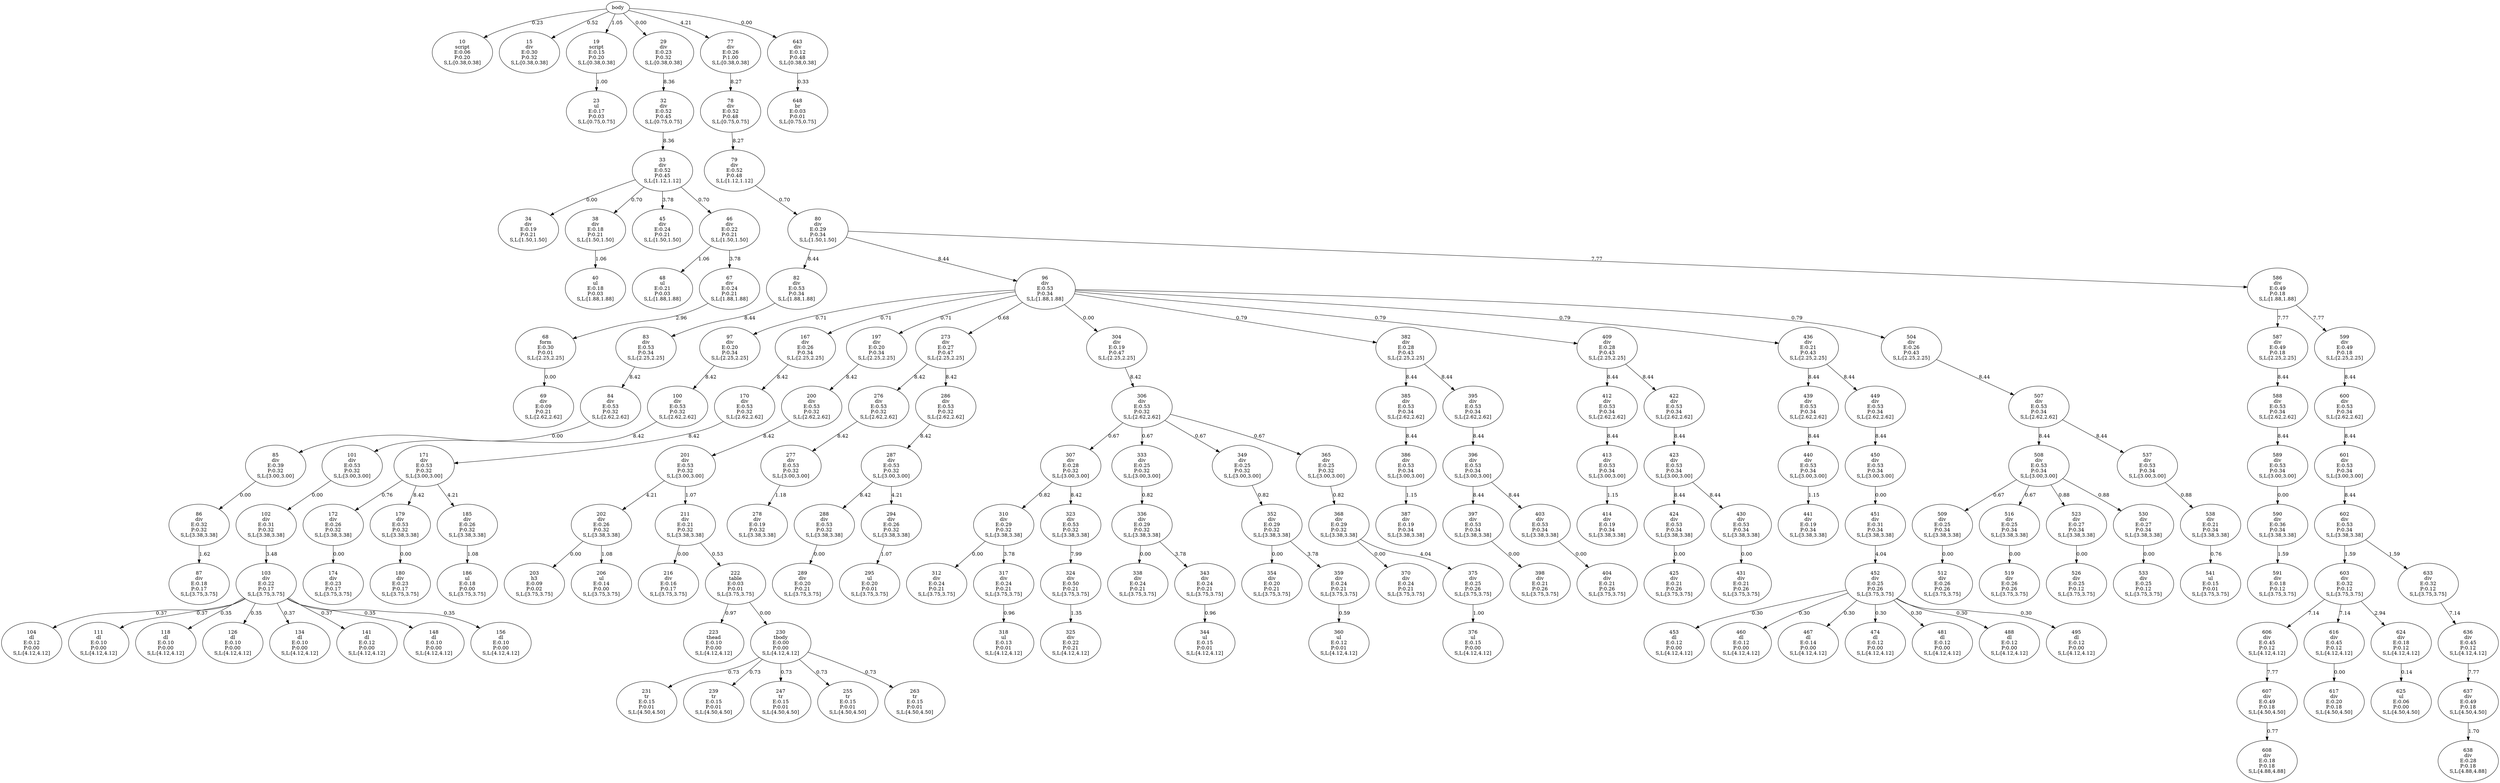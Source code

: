 digraph "webpage" {
body_fb5297ef868fa0cb9f752b0297ea2f9c [label="body"]
script_082070686ed39fdc532d0c013ce1befb [label="10\nscript\nE:0.06\nP:0.20\nS,L:[0.38,0.38]"]
body_fb5297ef868fa0cb9f752b0297ea2f9c -> script_082070686ed39fdc532d0c013ce1befb
 [label="0.23"]div_91518e7738467773c736a898333ce2fd [label="15\ndiv\nE:0.30\nP:0.32\nS,L:[0.38,0.38]"]
body_fb5297ef868fa0cb9f752b0297ea2f9c -> div_91518e7738467773c736a898333ce2fd
 [label="0.52"]script_7d6c8bc0cfccafb11abfd28bb7cf82f4 [label="19\nscript\nE:0.15\nP:0.20\nS,L:[0.38,0.38]"]
body_fb5297ef868fa0cb9f752b0297ea2f9c -> script_7d6c8bc0cfccafb11abfd28bb7cf82f4
 [label="1.05"]ul_c2382d3646cf2a770903fd3ad4d947cd [label="23\nul\nE:0.17\nP:0.03\nS,L:[0.75,0.75]"]
script_7d6c8bc0cfccafb11abfd28bb7cf82f4 -> ul_c2382d3646cf2a770903fd3ad4d947cd
 [label="1.00"]div_3397c8e34414d027a91079e1630fb165 [label="29\ndiv\nE:0.23\nP:0.32\nS,L:[0.38,0.38]"]
body_fb5297ef868fa0cb9f752b0297ea2f9c -> div_3397c8e34414d027a91079e1630fb165
 [label="0.00"]div_dd738904b45b7b9be3b8d16b4ca70ea8 [label="32\ndiv\nE:0.52\nP:0.45\nS,L:[0.75,0.75]"]
div_3397c8e34414d027a91079e1630fb165 -> div_dd738904b45b7b9be3b8d16b4ca70ea8
 [label="8.36"]div_439f21125ec8c80dfeb25995e00c03ab [label="33\ndiv\nE:0.52\nP:0.45\nS,L:[1.12,1.12]"]
div_dd738904b45b7b9be3b8d16b4ca70ea8 -> div_439f21125ec8c80dfeb25995e00c03ab
 [label="8.36"]div_b330956e27c07b84aeb0b265c4cb15b7 [label="34\ndiv\nE:0.19\nP:0.21\nS,L:[1.50,1.50]"]
div_439f21125ec8c80dfeb25995e00c03ab -> div_b330956e27c07b84aeb0b265c4cb15b7
 [label="0.00"]div_f0ddf5d3bd1b18f71579ac54da7aa1b9 [label="38\ndiv\nE:0.18\nP:0.21\nS,L:[1.50,1.50]"]
div_439f21125ec8c80dfeb25995e00c03ab -> div_f0ddf5d3bd1b18f71579ac54da7aa1b9
 [label="0.70"]ul_efd3a6358f13e944192be0d8040d5753 [label="40\nul\nE:0.18\nP:0.03\nS,L:[1.88,1.88]"]
div_f0ddf5d3bd1b18f71579ac54da7aa1b9 -> ul_efd3a6358f13e944192be0d8040d5753
 [label="1.06"]div_3fbeda91ef6ee3610cdf9a54c6254e1b [label="45\ndiv\nE:0.24\nP:0.21\nS,L:[1.50,1.50]"]
div_439f21125ec8c80dfeb25995e00c03ab -> div_3fbeda91ef6ee3610cdf9a54c6254e1b
 [label="3.78"]div_e9570a17efe1f1f756e6ecece080967a [label="46\ndiv\nE:0.22\nP:0.21\nS,L:[1.50,1.50]"]
div_439f21125ec8c80dfeb25995e00c03ab -> div_e9570a17efe1f1f756e6ecece080967a
 [label="0.70"]ul_0ababd7d5065320287d63624e31aec55 [label="48\nul\nE:0.21\nP:0.03\nS,L:[1.88,1.88]"]
div_e9570a17efe1f1f756e6ecece080967a -> ul_0ababd7d5065320287d63624e31aec55
 [label="1.06"]div_775b67cc67fd77e29caab64f4f1e6625 [label="67\ndiv\nE:0.24\nP:0.21\nS,L:[1.88,1.88]"]
div_e9570a17efe1f1f756e6ecece080967a -> div_775b67cc67fd77e29caab64f4f1e6625
 [label="3.78"]form_3dc29696904ce66ef2fc0eaa29321601 [label="68\nform\nE:0.30\nP:0.01\nS,L:[2.25,2.25]"]
div_775b67cc67fd77e29caab64f4f1e6625 -> form_3dc29696904ce66ef2fc0eaa29321601
 [label="2.96"]div_6ce3ec980452d6c57f048abaa466d74a [label="69\ndiv\nE:0.09\nP:0.21\nS,L:[2.62,2.62]"]
form_3dc29696904ce66ef2fc0eaa29321601 -> div_6ce3ec980452d6c57f048abaa466d74a
 [label="0.00"]div_3a52ddc3a3ef331e4c730e82e35060a6 [label="77\ndiv\nE:0.26\nP:1.00\nS,L:[0.38,0.38]"]
body_fb5297ef868fa0cb9f752b0297ea2f9c -> div_3a52ddc3a3ef331e4c730e82e35060a6
 [label="4.21"]div_d6c48827bc0e361fde5439baf617ce51 [label="78\ndiv\nE:0.52\nP:0.48\nS,L:[0.75,0.75]"]
div_3a52ddc3a3ef331e4c730e82e35060a6 -> div_d6c48827bc0e361fde5439baf617ce51
 [label="8.27"]div_4e14846a636090fb9493371cd7a3e6d5 [label="79\ndiv\nE:0.52\nP:0.48\nS,L:[1.12,1.12]"]
div_d6c48827bc0e361fde5439baf617ce51 -> div_4e14846a636090fb9493371cd7a3e6d5
 [label="8.27"]div_30163e5b5525c36f48328192ff4d6196 [label="80\ndiv\nE:0.29\nP:0.34\nS,L:[1.50,1.50]"]
div_4e14846a636090fb9493371cd7a3e6d5 -> div_30163e5b5525c36f48328192ff4d6196
 [label="0.70"]div_21479979be926d8dccc3f83439069133 [label="82\ndiv\nE:0.53\nP:0.34\nS,L:[1.88,1.88]"]
div_30163e5b5525c36f48328192ff4d6196 -> div_21479979be926d8dccc3f83439069133
 [label="8.44"]div_c9c72059d782ab09bca6905c534f57c8 [label="83\ndiv\nE:0.53\nP:0.34\nS,L:[2.25,2.25]"]
div_21479979be926d8dccc3f83439069133 -> div_c9c72059d782ab09bca6905c534f57c8
 [label="8.44"]div_e97a913cfbaac06ebf45e96b50fda0f1 [label="84\ndiv\nE:0.53\nP:0.32\nS,L:[2.62,2.62]"]
div_c9c72059d782ab09bca6905c534f57c8 -> div_e97a913cfbaac06ebf45e96b50fda0f1
 [label="8.42"]div_10b54c87c1c80561849494e6a5e90df7 [label="85\ndiv\nE:0.39\nP:0.32\nS,L:[3.00,3.00]"]
div_e97a913cfbaac06ebf45e96b50fda0f1 -> div_10b54c87c1c80561849494e6a5e90df7
 [label="0.00"]div_9fdb601c22f431f99bc21e6b658db6ad [label="86\ndiv\nE:0.32\nP:0.32\nS,L:[3.38,3.38]"]
div_10b54c87c1c80561849494e6a5e90df7 -> div_9fdb601c22f431f99bc21e6b658db6ad
 [label="0.00"]div_aed7ffa818aeddae6d1fa3a29de884c6 [label="87\ndiv\nE:0.18\nP:0.17\nS,L:[3.75,3.75]"]
div_9fdb601c22f431f99bc21e6b658db6ad -> div_aed7ffa818aeddae6d1fa3a29de884c6
 [label="1.62"]div_b0332c278ccbf115c37eb07c1dc49d8e [label="96\ndiv\nE:0.53\nP:0.34\nS,L:[1.88,1.88]"]
div_30163e5b5525c36f48328192ff4d6196 -> div_b0332c278ccbf115c37eb07c1dc49d8e
 [label="8.44"]div_394bcbebc92851196168aa3aeb56f7cb [label="97\ndiv\nE:0.20\nP:0.34\nS,L:[2.25,2.25]"]
div_b0332c278ccbf115c37eb07c1dc49d8e -> div_394bcbebc92851196168aa3aeb56f7cb
 [label="0.71"]div_22f62dd4384f2af891afc7ebf8ea341d [label="100\ndiv\nE:0.53\nP:0.32\nS,L:[2.62,2.62]"]
div_394bcbebc92851196168aa3aeb56f7cb -> div_22f62dd4384f2af891afc7ebf8ea341d
 [label="8.42"]div_941fb0c31482140fed960bae217ea3dc [label="101\ndiv\nE:0.53\nP:0.32\nS,L:[3.00,3.00]"]
div_22f62dd4384f2af891afc7ebf8ea341d -> div_941fb0c31482140fed960bae217ea3dc
 [label="8.42"]div_edd5bd58f31bc100765d09f4b334e8a9 [label="102\ndiv\nE:0.31\nP:0.32\nS,L:[3.38,3.38]"]
div_941fb0c31482140fed960bae217ea3dc -> div_edd5bd58f31bc100765d09f4b334e8a9
 [label="0.00"]div_9774e67bbde9ae4f2776e5eba02cc72f [label="103\ndiv\nE:0.22\nP:0.17\nS,L:[3.75,3.75]"]
div_edd5bd58f31bc100765d09f4b334e8a9 -> div_9774e67bbde9ae4f2776e5eba02cc72f
 [label="3.48"]dl_d65bcff52b2ddeabad7919769c84bf1b [label="104\ndl\nE:0.12\nP:0.00\nS,L:[4.12,4.12]"]
div_9774e67bbde9ae4f2776e5eba02cc72f -> dl_d65bcff52b2ddeabad7919769c84bf1b
 [label="0.37"]dl_62627c4be957ed9c2e67463d55144ba5 [label="111\ndl\nE:0.10\nP:0.00\nS,L:[4.12,4.12]"]
div_9774e67bbde9ae4f2776e5eba02cc72f -> dl_62627c4be957ed9c2e67463d55144ba5
 [label="0.37"]dl_a35bd1594a4d08c2e4f1657033bbb197 [label="118\ndl\nE:0.10\nP:0.00\nS,L:[4.12,4.12]"]
div_9774e67bbde9ae4f2776e5eba02cc72f -> dl_a35bd1594a4d08c2e4f1657033bbb197
 [label="0.35"]dl_b8b4507643279816cf05dd63113fc6cc [label="126\ndl\nE:0.10\nP:0.00\nS,L:[4.12,4.12]"]
div_9774e67bbde9ae4f2776e5eba02cc72f -> dl_b8b4507643279816cf05dd63113fc6cc
 [label="0.35"]dl_60e154138f928c005d1f3bb9b65a1bb6 [label="134\ndl\nE:0.10\nP:0.00\nS,L:[4.12,4.12]"]
div_9774e67bbde9ae4f2776e5eba02cc72f -> dl_60e154138f928c005d1f3bb9b65a1bb6
 [label="0.37"]dl_2dbe87b7aa08aec0efacada1408d30f5 [label="141\ndl\nE:0.12\nP:0.00\nS,L:[4.12,4.12]"]
div_9774e67bbde9ae4f2776e5eba02cc72f -> dl_2dbe87b7aa08aec0efacada1408d30f5
 [label="0.37"]dl_73e8086d8a72357b7b36afb166afbce1 [label="148\ndl\nE:0.10\nP:0.00\nS,L:[4.12,4.12]"]
div_9774e67bbde9ae4f2776e5eba02cc72f -> dl_73e8086d8a72357b7b36afb166afbce1
 [label="0.35"]dl_c9a2e16468b33c14cb02f72ccb54ac98 [label="156\ndl\nE:0.10\nP:0.00\nS,L:[4.12,4.12]"]
div_9774e67bbde9ae4f2776e5eba02cc72f -> dl_c9a2e16468b33c14cb02f72ccb54ac98
 [label="0.35"]div_2f6e12027c9afa262f712fc6cf66d209 [label="167\ndiv\nE:0.26\nP:0.34\nS,L:[2.25,2.25]"]
div_b0332c278ccbf115c37eb07c1dc49d8e -> div_2f6e12027c9afa262f712fc6cf66d209
 [label="0.71"]div_144fe6a7c77985b06b79bf5e2f128715 [label="170\ndiv\nE:0.53\nP:0.32\nS,L:[2.62,2.62]"]
div_2f6e12027c9afa262f712fc6cf66d209 -> div_144fe6a7c77985b06b79bf5e2f128715
 [label="8.42"]div_548c12a82e144260d1ca3909ec7460d3 [label="171\ndiv\nE:0.53\nP:0.32\nS,L:[3.00,3.00]"]
div_144fe6a7c77985b06b79bf5e2f128715 -> div_548c12a82e144260d1ca3909ec7460d3
 [label="8.42"]div_528dccce52b2f84586afaa98786b6091 [label="172\ndiv\nE:0.26\nP:0.32\nS,L:[3.38,3.38]"]
div_548c12a82e144260d1ca3909ec7460d3 -> div_528dccce52b2f84586afaa98786b6091
 [label="0.76"]div_677361059e71e26d2a791503f3085a45 [label="174\ndiv\nE:0.23\nP:0.17\nS,L:[3.75,3.75]"]
div_528dccce52b2f84586afaa98786b6091 -> div_677361059e71e26d2a791503f3085a45
 [label="0.00"]div_d2ee48f0119ff5ad5a38848c9b73e39f [label="179\ndiv\nE:0.53\nP:0.32\nS,L:[3.38,3.38]"]
div_548c12a82e144260d1ca3909ec7460d3 -> div_d2ee48f0119ff5ad5a38848c9b73e39f
 [label="8.42"]div_59583150b097648641cf8a9ebc19a1a8 [label="180\ndiv\nE:0.23\nP:0.17\nS,L:[3.75,3.75]"]
div_d2ee48f0119ff5ad5a38848c9b73e39f -> div_59583150b097648641cf8a9ebc19a1a8
 [label="0.00"]div_23619959366654091129ac4df9fd2010 [label="185\ndiv\nE:0.26\nP:0.32\nS,L:[3.38,3.38]"]
div_548c12a82e144260d1ca3909ec7460d3 -> div_23619959366654091129ac4df9fd2010
 [label="4.21"]ul_8e978a89ae477c4e9579babdb45a3e75 [label="186\nul\nE:0.18\nP:0.00\nS,L:[3.75,3.75]"]
div_23619959366654091129ac4df9fd2010 -> ul_8e978a89ae477c4e9579babdb45a3e75
 [label="1.08"]div_9a124394348763713c272cf9b9355153 [label="197\ndiv\nE:0.20\nP:0.34\nS,L:[2.25,2.25]"]
div_b0332c278ccbf115c37eb07c1dc49d8e -> div_9a124394348763713c272cf9b9355153
 [label="0.71"]div_485623bd4563341133b67129d9b5bd24 [label="200\ndiv\nE:0.53\nP:0.32\nS,L:[2.62,2.62]"]
div_9a124394348763713c272cf9b9355153 -> div_485623bd4563341133b67129d9b5bd24
 [label="8.42"]div_68088d592e30a5b950158a70e4507f24 [label="201\ndiv\nE:0.53\nP:0.32\nS,L:[3.00,3.00]"]
div_485623bd4563341133b67129d9b5bd24 -> div_68088d592e30a5b950158a70e4507f24
 [label="8.42"]div_201c2df5e0310678549f3ee1668b2703 [label="202\ndiv\nE:0.26\nP:0.32\nS,L:[3.38,3.38]"]
div_68088d592e30a5b950158a70e4507f24 -> div_201c2df5e0310678549f3ee1668b2703
 [label="4.21"]h3_946438aa2d19ef5d43049392e7d74f79 [label="203\nh3\nE:0.09\nP:0.02\nS,L:[3.75,3.75]"]
div_201c2df5e0310678549f3ee1668b2703 -> h3_946438aa2d19ef5d43049392e7d74f79
 [label="0.00"]ul_7616d1e54c5382a5d35f12d2ab6b6fc2 [label="206\nul\nE:0.14\nP:0.00\nS,L:[3.75,3.75]"]
div_201c2df5e0310678549f3ee1668b2703 -> ul_7616d1e54c5382a5d35f12d2ab6b6fc2
 [label="1.08"]div_a187751f0e2dc27583f0570a571acae2 [label="211\ndiv\nE:0.21\nP:0.32\nS,L:[3.38,3.38]"]
div_68088d592e30a5b950158a70e4507f24 -> div_a187751f0e2dc27583f0570a571acae2
 [label="1.07"]div_65a719367d029ed8f43eae91507a6e0c [label="216\ndiv\nE:0.16\nP:0.17\nS,L:[3.75,3.75]"]
div_a187751f0e2dc27583f0570a571acae2 -> div_65a719367d029ed8f43eae91507a6e0c
 [label="0.00"]table_b524446bd4367a7c41c111ac368a8f41 [label="222\ntable\nE:0.03\nP:0.01\nS,L:[3.75,3.75]"]
div_a187751f0e2dc27583f0570a571acae2 -> table_b524446bd4367a7c41c111ac368a8f41
 [label="0.53"]thead_f3ba2e6b3e84f60b23b6a4af02fb6d91 [label="223\nthead\nE:0.10\nP:0.00\nS,L:[4.12,4.12]"]
table_b524446bd4367a7c41c111ac368a8f41 -> thead_f3ba2e6b3e84f60b23b6a4af02fb6d91
 [label="0.97"]tbody_db0e99e326916fe664e53b84ab9dbb35 [label="230\ntbody\nE:0.00\nP:0.00\nS,L:[4.12,4.12]"]
table_b524446bd4367a7c41c111ac368a8f41 -> tbody_db0e99e326916fe664e53b84ab9dbb35
 [label="0.00"]tr_e2d14ff76a1b235ce6618f744be65e9b [label="231\ntr\nE:0.15\nP:0.01\nS,L:[4.50,4.50]"]
tbody_db0e99e326916fe664e53b84ab9dbb35 -> tr_e2d14ff76a1b235ce6618f744be65e9b
 [label="0.73"]tr_003e2939e4a71bcf2fb02ccafc593d66 [label="239\ntr\nE:0.15\nP:0.01\nS,L:[4.50,4.50]"]
tbody_db0e99e326916fe664e53b84ab9dbb35 -> tr_003e2939e4a71bcf2fb02ccafc593d66
 [label="0.73"]tr_105842a1d22961fa87344bb7385a91e8 [label="247\ntr\nE:0.15\nP:0.01\nS,L:[4.50,4.50]"]
tbody_db0e99e326916fe664e53b84ab9dbb35 -> tr_105842a1d22961fa87344bb7385a91e8
 [label="0.73"]tr_3282c81a413a2e3069fbdc26e6f7a7f8 [label="255\ntr\nE:0.15\nP:0.01\nS,L:[4.50,4.50]"]
tbody_db0e99e326916fe664e53b84ab9dbb35 -> tr_3282c81a413a2e3069fbdc26e6f7a7f8
 [label="0.73"]tr_f39cebb03ecdfd73f477516cbcf40283 [label="263\ntr\nE:0.15\nP:0.01\nS,L:[4.50,4.50]"]
tbody_db0e99e326916fe664e53b84ab9dbb35 -> tr_f39cebb03ecdfd73f477516cbcf40283
 [label="0.73"]div_951a5e3a8392b0ccc319b049f94fa602 [label="273\ndiv\nE:0.27\nP:0.47\nS,L:[2.25,2.25]"]
div_b0332c278ccbf115c37eb07c1dc49d8e -> div_951a5e3a8392b0ccc319b049f94fa602
 [label="0.68"]div_54b2b547713b6cd070c1ce546a634e84 [label="276\ndiv\nE:0.53\nP:0.32\nS,L:[2.62,2.62]"]
div_951a5e3a8392b0ccc319b049f94fa602 -> div_54b2b547713b6cd070c1ce546a634e84
 [label="8.42"]div_57bfc476e98306793aaedd175dd170af [label="277\ndiv\nE:0.53\nP:0.32\nS,L:[3.00,3.00]"]
div_54b2b547713b6cd070c1ce546a634e84 -> div_57bfc476e98306793aaedd175dd170af
 [label="8.42"]div_bf96c11a245ef39a62c87a969eadfacb [label="278\ndiv\nE:0.19\nP:0.32\nS,L:[3.38,3.38]"]
div_57bfc476e98306793aaedd175dd170af -> div_bf96c11a245ef39a62c87a969eadfacb
 [label="1.18"]div_c17ad9059c6526a8f8daef26c7a36492 [label="286\ndiv\nE:0.53\nP:0.32\nS,L:[2.62,2.62]"]
div_951a5e3a8392b0ccc319b049f94fa602 -> div_c17ad9059c6526a8f8daef26c7a36492
 [label="8.42"]div_62662636d71be0dbbf084ec58b969bfa [label="287\ndiv\nE:0.53\nP:0.32\nS,L:[3.00,3.00]"]
div_c17ad9059c6526a8f8daef26c7a36492 -> div_62662636d71be0dbbf084ec58b969bfa
 [label="8.42"]div_2fafb6a178ef4eaf1b9e515ae359eaa3 [label="288\ndiv\nE:0.53\nP:0.32\nS,L:[3.38,3.38]"]
div_62662636d71be0dbbf084ec58b969bfa -> div_2fafb6a178ef4eaf1b9e515ae359eaa3
 [label="8.42"]div_466dc401d104ecbbc3b6a8b0206727ee [label="289\ndiv\nE:0.20\nP:0.21\nS,L:[3.75,3.75]"]
div_2fafb6a178ef4eaf1b9e515ae359eaa3 -> div_466dc401d104ecbbc3b6a8b0206727ee
 [label="0.00"]div_45546371eec894feee294f392d71fb51 [label="294\ndiv\nE:0.26\nP:0.32\nS,L:[3.38,3.38]"]
div_62662636d71be0dbbf084ec58b969bfa -> div_45546371eec894feee294f392d71fb51
 [label="4.21"]ul_6d666f891e524f02691576010655d230 [label="295\nul\nE:0.20\nP:0.01\nS,L:[3.75,3.75]"]
div_45546371eec894feee294f392d71fb51 -> ul_6d666f891e524f02691576010655d230
 [label="1.07"]div_09101fd3f3291a8468fec22ceff343f5 [label="304\ndiv\nE:0.19\nP:0.47\nS,L:[2.25,2.25]"]
div_b0332c278ccbf115c37eb07c1dc49d8e -> div_09101fd3f3291a8468fec22ceff343f5
 [label="0.00"]div_dc91f46c7eb63b24f2659e46de3a10cc [label="306\ndiv\nE:0.53\nP:0.32\nS,L:[2.62,2.62]"]
div_09101fd3f3291a8468fec22ceff343f5 -> div_dc91f46c7eb63b24f2659e46de3a10cc
 [label="8.42"]div_d128a8f434c78a8f974033c30e694b27 [label="307\ndiv\nE:0.28\nP:0.32\nS,L:[3.00,3.00]"]
div_dc91f46c7eb63b24f2659e46de3a10cc -> div_d128a8f434c78a8f974033c30e694b27
 [label="0.67"]div_e9ab49010432a2fd0e24db2badb10d86 [label="310\ndiv\nE:0.29\nP:0.32\nS,L:[3.38,3.38]"]
div_d128a8f434c78a8f974033c30e694b27 -> div_e9ab49010432a2fd0e24db2badb10d86
 [label="0.82"]div_2bd21f249ae196326029d022e5df5172 [label="312\ndiv\nE:0.24\nP:0.21\nS,L:[3.75,3.75]"]
div_e9ab49010432a2fd0e24db2badb10d86 -> div_2bd21f249ae196326029d022e5df5172
 [label="0.00"]div_5b85d4bcb2e0b729519a67d187ee175c [label="317\ndiv\nE:0.24\nP:0.21\nS,L:[3.75,3.75]"]
div_e9ab49010432a2fd0e24db2badb10d86 -> div_5b85d4bcb2e0b729519a67d187ee175c
 [label="3.78"]ul_aa0ddd351f094492b3be50af3452b205 [label="318\nul\nE:0.13\nP:0.01\nS,L:[4.12,4.12]"]
div_5b85d4bcb2e0b729519a67d187ee175c -> ul_aa0ddd351f094492b3be50af3452b205
 [label="0.96"]div_2a90b74c0ebd6eebee8bf6a2f574c889 [label="323\ndiv\nE:0.53\nP:0.32\nS,L:[3.38,3.38]"]
div_d128a8f434c78a8f974033c30e694b27 -> div_2a90b74c0ebd6eebee8bf6a2f574c889
 [label="8.42"]div_b1d762afad666a8f20019e671fbddfd9 [label="324\ndiv\nE:0.50\nP:0.21\nS,L:[3.75,3.75]"]
div_2a90b74c0ebd6eebee8bf6a2f574c889 -> div_b1d762afad666a8f20019e671fbddfd9
 [label="7.99"]div_eaacd89f52d3541e27274b08633f23b8 [label="325\ndiv\nE:0.22\nP:0.21\nS,L:[4.12,4.12]"]
div_b1d762afad666a8f20019e671fbddfd9 -> div_eaacd89f52d3541e27274b08633f23b8
 [label="1.35"]div_d8f8f7bee822353d7830db079933dda8 [label="333\ndiv\nE:0.25\nP:0.32\nS,L:[3.00,3.00]"]
div_dc91f46c7eb63b24f2659e46de3a10cc -> div_d8f8f7bee822353d7830db079933dda8
 [label="0.67"]div_7b6b8e20f81ff6dcd9cf94f89cc9d20f [label="336\ndiv\nE:0.29\nP:0.32\nS,L:[3.38,3.38]"]
div_d8f8f7bee822353d7830db079933dda8 -> div_7b6b8e20f81ff6dcd9cf94f89cc9d20f
 [label="0.82"]div_9042fb5c5dd7330a9f4a2881c4d13520 [label="338\ndiv\nE:0.24\nP:0.21\nS,L:[3.75,3.75]"]
div_7b6b8e20f81ff6dcd9cf94f89cc9d20f -> div_9042fb5c5dd7330a9f4a2881c4d13520
 [label="0.00"]div_04ad3f63aa8d090d39f3b7152dbf3eb9 [label="343\ndiv\nE:0.24\nP:0.21\nS,L:[3.75,3.75]"]
div_7b6b8e20f81ff6dcd9cf94f89cc9d20f -> div_04ad3f63aa8d090d39f3b7152dbf3eb9
 [label="3.78"]ul_eb7239d2c687bd6dee2e9797a78f9340 [label="344\nul\nE:0.15\nP:0.01\nS,L:[4.12,4.12]"]
div_04ad3f63aa8d090d39f3b7152dbf3eb9 -> ul_eb7239d2c687bd6dee2e9797a78f9340
 [label="0.96"]div_4a4d6b3a2b62268345ae8a22374dd16b [label="349\ndiv\nE:0.25\nP:0.32\nS,L:[3.00,3.00]"]
div_dc91f46c7eb63b24f2659e46de3a10cc -> div_4a4d6b3a2b62268345ae8a22374dd16b
 [label="0.67"]div_9f65ed291be3b51741f3ea761ff45909 [label="352\ndiv\nE:0.29\nP:0.32\nS,L:[3.38,3.38]"]
div_4a4d6b3a2b62268345ae8a22374dd16b -> div_9f65ed291be3b51741f3ea761ff45909
 [label="0.82"]div_cccaf95a5ff7e4cf5fe073b75e040a2c [label="354\ndiv\nE:0.20\nP:0.21\nS,L:[3.75,3.75]"]
div_9f65ed291be3b51741f3ea761ff45909 -> div_cccaf95a5ff7e4cf5fe073b75e040a2c
 [label="0.00"]div_041804db1e5a24e154b726c84c1a71f1 [label="359\ndiv\nE:0.24\nP:0.21\nS,L:[3.75,3.75]"]
div_9f65ed291be3b51741f3ea761ff45909 -> div_041804db1e5a24e154b726c84c1a71f1
 [label="3.78"]ul_17c6a7999752baa95cb07f3d96970ca4 [label="360\nul\nE:0.12\nP:0.01\nS,L:[4.12,4.12]"]
div_041804db1e5a24e154b726c84c1a71f1 -> ul_17c6a7999752baa95cb07f3d96970ca4
 [label="0.59"]div_6ee293a94d640f65642e8a509a8b3f27 [label="365\ndiv\nE:0.25\nP:0.32\nS,L:[3.00,3.00]"]
div_dc91f46c7eb63b24f2659e46de3a10cc -> div_6ee293a94d640f65642e8a509a8b3f27
 [label="0.67"]div_2ce3a9b2455ae02e2c22f8b0b1820f20 [label="368\ndiv\nE:0.29\nP:0.32\nS,L:[3.38,3.38]"]
div_6ee293a94d640f65642e8a509a8b3f27 -> div_2ce3a9b2455ae02e2c22f8b0b1820f20
 [label="0.82"]div_6b32a40914bebe1f0c91e70b923deca2 [label="370\ndiv\nE:0.24\nP:0.21\nS,L:[3.75,3.75]"]
div_2ce3a9b2455ae02e2c22f8b0b1820f20 -> div_6b32a40914bebe1f0c91e70b923deca2
 [label="0.00"]div_22ed0c846c43a3321e48bb544b4dad86 [label="375\ndiv\nE:0.25\nP:0.26\nS,L:[3.75,3.75]"]
div_2ce3a9b2455ae02e2c22f8b0b1820f20 -> div_22ed0c846c43a3321e48bb544b4dad86
 [label="4.04"]ul_59dd987cec647a9ea913db69f5da73c2 [label="376\nul\nE:0.15\nP:0.00\nS,L:[4.12,4.12]"]
div_22ed0c846c43a3321e48bb544b4dad86 -> ul_59dd987cec647a9ea913db69f5da73c2
 [label="1.00"]div_16ba11776d460e2b09dba3fd0c126d58 [label="382\ndiv\nE:0.28\nP:0.43\nS,L:[2.25,2.25]"]
div_b0332c278ccbf115c37eb07c1dc49d8e -> div_16ba11776d460e2b09dba3fd0c126d58
 [label="0.79"]div_7638ce79d47c5f3e8e608228b4481708 [label="385\ndiv\nE:0.53\nP:0.34\nS,L:[2.62,2.62]"]
div_16ba11776d460e2b09dba3fd0c126d58 -> div_7638ce79d47c5f3e8e608228b4481708
 [label="8.44"]div_90c1376a7e979da61f4ab65ea7e5df19 [label="386\ndiv\nE:0.53\nP:0.34\nS,L:[3.00,3.00]"]
div_7638ce79d47c5f3e8e608228b4481708 -> div_90c1376a7e979da61f4ab65ea7e5df19
 [label="8.44"]div_dc8ee78537b4f8a9b27146cc4db26956 [label="387\ndiv\nE:0.19\nP:0.34\nS,L:[3.38,3.38]"]
div_90c1376a7e979da61f4ab65ea7e5df19 -> div_dc8ee78537b4f8a9b27146cc4db26956
 [label="1.15"]div_8ee498e00b646ccac60247607b764203 [label="395\ndiv\nE:0.53\nP:0.34\nS,L:[2.62,2.62]"]
div_16ba11776d460e2b09dba3fd0c126d58 -> div_8ee498e00b646ccac60247607b764203
 [label="8.44"]div_43985337f037f8f386f411350edb587e [label="396\ndiv\nE:0.53\nP:0.34\nS,L:[3.00,3.00]"]
div_8ee498e00b646ccac60247607b764203 -> div_43985337f037f8f386f411350edb587e
 [label="8.44"]div_ff408b92273329f802f75f2460fd41e7 [label="397\ndiv\nE:0.53\nP:0.34\nS,L:[3.38,3.38]"]
div_43985337f037f8f386f411350edb587e -> div_ff408b92273329f802f75f2460fd41e7
 [label="8.44"]div_795fbfa3a7b105ad038d8b32cada2378 [label="398\ndiv\nE:0.21\nP:0.26\nS,L:[3.75,3.75]"]
div_ff408b92273329f802f75f2460fd41e7 -> div_795fbfa3a7b105ad038d8b32cada2378
 [label="0.00"]div_dd9664f1b030c59939bdd287962fb2ee [label="403\ndiv\nE:0.53\nP:0.34\nS,L:[3.38,3.38]"]
div_43985337f037f8f386f411350edb587e -> div_dd9664f1b030c59939bdd287962fb2ee
 [label="8.44"]div_7f6625f1b98c4a3eedd68da22f221ad2 [label="404\ndiv\nE:0.21\nP:0.26\nS,L:[3.75,3.75]"]
div_dd9664f1b030c59939bdd287962fb2ee -> div_7f6625f1b98c4a3eedd68da22f221ad2
 [label="0.00"]div_fa931012e8b234a17b2cadc154eba335 [label="409\ndiv\nE:0.28\nP:0.43\nS,L:[2.25,2.25]"]
div_b0332c278ccbf115c37eb07c1dc49d8e -> div_fa931012e8b234a17b2cadc154eba335
 [label="0.79"]div_c83eb74ca01d711db210765fab4c53f6 [label="412\ndiv\nE:0.53\nP:0.34\nS,L:[2.62,2.62]"]
div_fa931012e8b234a17b2cadc154eba335 -> div_c83eb74ca01d711db210765fab4c53f6
 [label="8.44"]div_22ee52daa9b465e631b8021187b5ccf3 [label="413\ndiv\nE:0.53\nP:0.34\nS,L:[3.00,3.00]"]
div_c83eb74ca01d711db210765fab4c53f6 -> div_22ee52daa9b465e631b8021187b5ccf3
 [label="8.44"]div_6b58528a1c124e15ee20d33330e23282 [label="414\ndiv\nE:0.19\nP:0.34\nS,L:[3.38,3.38]"]
div_22ee52daa9b465e631b8021187b5ccf3 -> div_6b58528a1c124e15ee20d33330e23282
 [label="1.15"]div_8541f7fc462465d09cdd61f9d50b2ed8 [label="422\ndiv\nE:0.53\nP:0.34\nS,L:[2.62,2.62]"]
div_fa931012e8b234a17b2cadc154eba335 -> div_8541f7fc462465d09cdd61f9d50b2ed8
 [label="8.44"]div_db7b4227417072dac4ff06cc8ea9ce60 [label="423\ndiv\nE:0.53\nP:0.34\nS,L:[3.00,3.00]"]
div_8541f7fc462465d09cdd61f9d50b2ed8 -> div_db7b4227417072dac4ff06cc8ea9ce60
 [label="8.44"]div_921e2642323658b52d4a0ac59ac258f0 [label="424\ndiv\nE:0.53\nP:0.34\nS,L:[3.38,3.38]"]
div_db7b4227417072dac4ff06cc8ea9ce60 -> div_921e2642323658b52d4a0ac59ac258f0
 [label="8.44"]div_429c20a172cca93de38235a8489dae38 [label="425\ndiv\nE:0.21\nP:0.26\nS,L:[3.75,3.75]"]
div_921e2642323658b52d4a0ac59ac258f0 -> div_429c20a172cca93de38235a8489dae38
 [label="0.00"]div_4b24f45a88ac65dc4c9015b9efda093d [label="430\ndiv\nE:0.53\nP:0.34\nS,L:[3.38,3.38]"]
div_db7b4227417072dac4ff06cc8ea9ce60 -> div_4b24f45a88ac65dc4c9015b9efda093d
 [label="8.44"]div_bb2b8b2d963e881be92a9f0cf585c19c [label="431\ndiv\nE:0.21\nP:0.26\nS,L:[3.75,3.75]"]
div_4b24f45a88ac65dc4c9015b9efda093d -> div_bb2b8b2d963e881be92a9f0cf585c19c
 [label="0.00"]div_599ac2104792f0bb59329982d20dee99 [label="436\ndiv\nE:0.21\nP:0.43\nS,L:[2.25,2.25]"]
div_b0332c278ccbf115c37eb07c1dc49d8e -> div_599ac2104792f0bb59329982d20dee99
 [label="0.79"]div_bf0ca75afaedb12fa2ac27cd3fb41121 [label="439\ndiv\nE:0.53\nP:0.34\nS,L:[2.62,2.62]"]
div_599ac2104792f0bb59329982d20dee99 -> div_bf0ca75afaedb12fa2ac27cd3fb41121
 [label="8.44"]div_08e840871d81d6e04a21f66101580587 [label="440\ndiv\nE:0.53\nP:0.34\nS,L:[3.00,3.00]"]
div_bf0ca75afaedb12fa2ac27cd3fb41121 -> div_08e840871d81d6e04a21f66101580587
 [label="8.44"]div_d3c67939508d2821cead9cc88c09336c [label="441\ndiv\nE:0.19\nP:0.34\nS,L:[3.38,3.38]"]
div_08e840871d81d6e04a21f66101580587 -> div_d3c67939508d2821cead9cc88c09336c
 [label="1.15"]div_f7264d71575d5eb8b8e18753b6e066a4 [label="449\ndiv\nE:0.53\nP:0.34\nS,L:[2.62,2.62]"]
div_599ac2104792f0bb59329982d20dee99 -> div_f7264d71575d5eb8b8e18753b6e066a4
 [label="8.44"]div_a70c6e7c6160ae2709b01b484a879064 [label="450\ndiv\nE:0.53\nP:0.34\nS,L:[3.00,3.00]"]
div_f7264d71575d5eb8b8e18753b6e066a4 -> div_a70c6e7c6160ae2709b01b484a879064
 [label="8.44"]div_75de038949dfdf4575ad72d3ed54e6ee [label="451\ndiv\nE:0.31\nP:0.34\nS,L:[3.38,3.38]"]
div_a70c6e7c6160ae2709b01b484a879064 -> div_75de038949dfdf4575ad72d3ed54e6ee
 [label="0.00"]div_d25c764eeddf215c6b579c6f10b2bc6f [label="452\ndiv\nE:0.25\nP:0.26\nS,L:[3.75,3.75]"]
div_75de038949dfdf4575ad72d3ed54e6ee -> div_d25c764eeddf215c6b579c6f10b2bc6f
 [label="4.04"]dl_6e00b202d74c245da8be2076bfcd6c77 [label="453\ndl\nE:0.12\nP:0.00\nS,L:[4.12,4.12]"]
div_d25c764eeddf215c6b579c6f10b2bc6f -> dl_6e00b202d74c245da8be2076bfcd6c77
 [label="0.30"]dl_2181ebd1c70d005a2bcc1d5d97837497 [label="460\ndl\nE:0.12\nP:0.00\nS,L:[4.12,4.12]"]
div_d25c764eeddf215c6b579c6f10b2bc6f -> dl_2181ebd1c70d005a2bcc1d5d97837497
 [label="0.30"]dl_fd78b84f3144c00fde7f9bfeff1606b6 [label="467\ndl\nE:0.14\nP:0.00\nS,L:[4.12,4.12]"]
div_d25c764eeddf215c6b579c6f10b2bc6f -> dl_fd78b84f3144c00fde7f9bfeff1606b6
 [label="0.30"]dl_b36e403c949549bb70acd97be3fc42a6 [label="474\ndl\nE:0.12\nP:0.00\nS,L:[4.12,4.12]"]
div_d25c764eeddf215c6b579c6f10b2bc6f -> dl_b36e403c949549bb70acd97be3fc42a6
 [label="0.30"]dl_0fcffc1e3d4b9b55b0a207ec430eeaf2 [label="481\ndl\nE:0.12\nP:0.00\nS,L:[4.12,4.12]"]
div_d25c764eeddf215c6b579c6f10b2bc6f -> dl_0fcffc1e3d4b9b55b0a207ec430eeaf2
 [label="0.30"]dl_045fb7e55006a701ccda560d5f9b1d0d [label="488\ndl\nE:0.12\nP:0.00\nS,L:[4.12,4.12]"]
div_d25c764eeddf215c6b579c6f10b2bc6f -> dl_045fb7e55006a701ccda560d5f9b1d0d
 [label="0.30"]dl_4333ae3ee60ff0addecee44423d19b0f [label="495\ndl\nE:0.12\nP:0.00\nS,L:[4.12,4.12]"]
div_d25c764eeddf215c6b579c6f10b2bc6f -> dl_4333ae3ee60ff0addecee44423d19b0f
 [label="0.30"]div_f1765dcb1dee6d564cb2489e7da7fa8a [label="504\ndiv\nE:0.26\nP:0.43\nS,L:[2.25,2.25]"]
div_b0332c278ccbf115c37eb07c1dc49d8e -> div_f1765dcb1dee6d564cb2489e7da7fa8a
 [label="0.79"]div_d519ad59f4661bc3f2a40f73f684e23d [label="507\ndiv\nE:0.53\nP:0.34\nS,L:[2.62,2.62]"]
div_f1765dcb1dee6d564cb2489e7da7fa8a -> div_d519ad59f4661bc3f2a40f73f684e23d
 [label="8.44"]div_6bfffbbaaa742fa372eee64c34684437 [label="508\ndiv\nE:0.53\nP:0.34\nS,L:[3.00,3.00]"]
div_d519ad59f4661bc3f2a40f73f684e23d -> div_6bfffbbaaa742fa372eee64c34684437
 [label="8.44"]div_1894a20d24e5675f1fb795c2c02f9b98 [label="509\ndiv\nE:0.25\nP:0.34\nS,L:[3.38,3.38]"]
div_6bfffbbaaa742fa372eee64c34684437 -> div_1894a20d24e5675f1fb795c2c02f9b98
 [label="0.67"]div_178db043a831dce4b0bb15ffda7f5bb6 [label="512\ndiv\nE:0.26\nP:0.26\nS,L:[3.75,3.75]"]
div_1894a20d24e5675f1fb795c2c02f9b98 -> div_178db043a831dce4b0bb15ffda7f5bb6
 [label="0.00"]div_0aa48283d950ef707d9953db3b9869ef [label="516\ndiv\nE:0.25\nP:0.34\nS,L:[3.38,3.38]"]
div_6bfffbbaaa742fa372eee64c34684437 -> div_0aa48283d950ef707d9953db3b9869ef
 [label="0.67"]div_36e9c95c04e7308344d836ed8868c27a [label="519\ndiv\nE:0.26\nP:0.26\nS,L:[3.75,3.75]"]
div_0aa48283d950ef707d9953db3b9869ef -> div_36e9c95c04e7308344d836ed8868c27a
 [label="0.00"]div_03d74c82402420f8a90f6125b1bb430a [label="523\ndiv\nE:0.27\nP:0.34\nS,L:[3.38,3.38]"]
div_6bfffbbaaa742fa372eee64c34684437 -> div_03d74c82402420f8a90f6125b1bb430a
 [label="0.88"]div_d2a1e7e00bc07de4b7b1905c4d0346b0 [label="526\ndiv\nE:0.25\nP:0.12\nS,L:[3.75,3.75]"]
div_03d74c82402420f8a90f6125b1bb430a -> div_d2a1e7e00bc07de4b7b1905c4d0346b0
 [label="0.00"]div_fbc3a6f403acba63ddddf8d643bf52a2 [label="530\ndiv\nE:0.27\nP:0.34\nS,L:[3.38,3.38]"]
div_6bfffbbaaa742fa372eee64c34684437 -> div_fbc3a6f403acba63ddddf8d643bf52a2
 [label="0.88"]div_5e3a91b0757749282136442b91d1524c [label="533\ndiv\nE:0.25\nP:0.12\nS,L:[3.75,3.75]"]
div_fbc3a6f403acba63ddddf8d643bf52a2 -> div_5e3a91b0757749282136442b91d1524c
 [label="0.00"]div_8c92c4861fcb3de520e8c630d435b7ab [label="537\ndiv\nE:0.53\nP:0.34\nS,L:[3.00,3.00]"]
div_d519ad59f4661bc3f2a40f73f684e23d -> div_8c92c4861fcb3de520e8c630d435b7ab
 [label="8.44"]div_8bf65848711b576ee9fd07318252fe2f [label="538\ndiv\nE:0.21\nP:0.34\nS,L:[3.38,3.38]"]
div_8c92c4861fcb3de520e8c630d435b7ab -> div_8bf65848711b576ee9fd07318252fe2f
 [label="0.88"]ul_45350ab43412380f761ae1b2d18ece5b [label="541\nul\nE:0.15\nP:0.01\nS,L:[3.75,3.75]"]
div_8bf65848711b576ee9fd07318252fe2f -> ul_45350ab43412380f761ae1b2d18ece5b
 [label="0.76"]div_cedebd492eabfe57b9328d460de68c1c [label="586\ndiv\nE:0.49\nP:0.18\nS,L:[1.88,1.88]"]
div_30163e5b5525c36f48328192ff4d6196 -> div_cedebd492eabfe57b9328d460de68c1c
 [label="7.77"]div_8018a8f1c3bfb2ce1aa94b54763e110f [label="587\ndiv\nE:0.49\nP:0.18\nS,L:[2.25,2.25]"]
div_cedebd492eabfe57b9328d460de68c1c -> div_8018a8f1c3bfb2ce1aa94b54763e110f
 [label="7.77"]div_f9ac4570a0e2214f66d26eafc0117969 [label="588\ndiv\nE:0.53\nP:0.34\nS,L:[2.62,2.62]"]
div_8018a8f1c3bfb2ce1aa94b54763e110f -> div_f9ac4570a0e2214f66d26eafc0117969
 [label="8.44"]div_a419a0e1ec57f0cf83eb145cfad2c99d [label="589\ndiv\nE:0.53\nP:0.34\nS,L:[3.00,3.00]"]
div_f9ac4570a0e2214f66d26eafc0117969 -> div_a419a0e1ec57f0cf83eb145cfad2c99d
 [label="8.44"]div_2ff739a7dff95c7dc4ca58a81f5dc56b [label="590\ndiv\nE:0.36\nP:0.34\nS,L:[3.38,3.38]"]
div_a419a0e1ec57f0cf83eb145cfad2c99d -> div_2ff739a7dff95c7dc4ca58a81f5dc56b
 [label="0.00"]div_11d8d5e16d1955744edc4ef6148a7d9f [label="591\ndiv\nE:0.18\nP:0.12\nS,L:[3.75,3.75]"]
div_2ff739a7dff95c7dc4ca58a81f5dc56b -> div_11d8d5e16d1955744edc4ef6148a7d9f
 [label="1.59"]div_f06610191cab3fb01c89529780155898 [label="599\ndiv\nE:0.49\nP:0.18\nS,L:[2.25,2.25]"]
div_cedebd492eabfe57b9328d460de68c1c -> div_f06610191cab3fb01c89529780155898
 [label="7.77"]div_f56c2f0462d9610499bbd78550a99a64 [label="600\ndiv\nE:0.53\nP:0.34\nS,L:[2.62,2.62]"]
div_f06610191cab3fb01c89529780155898 -> div_f56c2f0462d9610499bbd78550a99a64
 [label="8.44"]div_9ed875ec10f25274f74c1591d7162f1e [label="601\ndiv\nE:0.53\nP:0.34\nS,L:[3.00,3.00]"]
div_f56c2f0462d9610499bbd78550a99a64 -> div_9ed875ec10f25274f74c1591d7162f1e
 [label="8.44"]div_b74f42aa47097f35f629b0c268b3111b [label="602\ndiv\nE:0.53\nP:0.34\nS,L:[3.38,3.38]"]
div_9ed875ec10f25274f74c1591d7162f1e -> div_b74f42aa47097f35f629b0c268b3111b
 [label="8.44"]div_c3ddd40cbb5d0018a55aaadcdd34a6d1 [label="603\ndiv\nE:0.32\nP:0.12\nS,L:[3.75,3.75]"]
div_b74f42aa47097f35f629b0c268b3111b -> div_c3ddd40cbb5d0018a55aaadcdd34a6d1
 [label="1.59"]div_37900c4ba907d2de0637288d448474b2 [label="606\ndiv\nE:0.45\nP:0.12\nS,L:[4.12,4.12]"]
div_c3ddd40cbb5d0018a55aaadcdd34a6d1 -> div_37900c4ba907d2de0637288d448474b2
 [label="7.14"]div_07ca6d686cd9fba4de4bfbd4ba8a3d36 [label="607\ndiv\nE:0.49\nP:0.18\nS,L:[4.50,4.50]"]
div_37900c4ba907d2de0637288d448474b2 -> div_07ca6d686cd9fba4de4bfbd4ba8a3d36
 [label="7.77"]div_46a64fb2ccf45031a200b4e4aebd94a8 [label="608\ndiv\nE:0.18\nP:0.18\nS,L:[4.88,4.88]"]
div_07ca6d686cd9fba4de4bfbd4ba8a3d36 -> div_46a64fb2ccf45031a200b4e4aebd94a8
 [label="0.77"]div_7378e9da0c8076065686b4106597474d [label="616\ndiv\nE:0.45\nP:0.12\nS,L:[4.12,4.12]"]
div_c3ddd40cbb5d0018a55aaadcdd34a6d1 -> div_7378e9da0c8076065686b4106597474d
 [label="7.14"]div_9a723af280ed3f63d157f348fbcb0567 [label="617\ndiv\nE:0.20\nP:0.18\nS,L:[4.50,4.50]"]
div_7378e9da0c8076065686b4106597474d -> div_9a723af280ed3f63d157f348fbcb0567
 [label="0.00"]div_3bfa007bb7571d72510d360863604641 [label="624\ndiv\nE:0.18\nP:0.12\nS,L:[4.12,4.12]"]
div_c3ddd40cbb5d0018a55aaadcdd34a6d1 -> div_3bfa007bb7571d72510d360863604641
 [label="2.94"]ul_6ff91a8202b3d3fc2d4f779a0bfbdbfa [label="625\nul\nE:0.06\nP:0.00\nS,L:[4.50,4.50]"]
div_3bfa007bb7571d72510d360863604641 -> ul_6ff91a8202b3d3fc2d4f779a0bfbdbfa
 [label="0.14"]div_39d297467d3c007d6d7d36b9b8faea57 [label="633\ndiv\nE:0.32\nP:0.12\nS,L:[3.75,3.75]"]
div_b74f42aa47097f35f629b0c268b3111b -> div_39d297467d3c007d6d7d36b9b8faea57
 [label="1.59"]div_36d54ddc28ff7c44f2173369f2bdee12 [label="636\ndiv\nE:0.45\nP:0.12\nS,L:[4.12,4.12]"]
div_39d297467d3c007d6d7d36b9b8faea57 -> div_36d54ddc28ff7c44f2173369f2bdee12
 [label="7.14"]div_f0822a9c5599a88223d054ab8cbeaada [label="637\ndiv\nE:0.49\nP:0.18\nS,L:[4.50,4.50]"]
div_36d54ddc28ff7c44f2173369f2bdee12 -> div_f0822a9c5599a88223d054ab8cbeaada
 [label="7.77"]div_9f1e533156cfd02d8e3dbbcbbc2096b1 [label="638\ndiv\nE:0.28\nP:0.18\nS,L:[4.88,4.88]"]
div_f0822a9c5599a88223d054ab8cbeaada -> div_9f1e533156cfd02d8e3dbbcbbc2096b1
 [label="1.70"]div_cd10b2710b05a70ab1e48534c0d6636c [label="643\ndiv\nE:0.12\nP:0.48\nS,L:[0.38,0.38]"]
body_fb5297ef868fa0cb9f752b0297ea2f9c -> div_cd10b2710b05a70ab1e48534c0d6636c
 [label="0.00"]br_dae3cfc857757b2cacff89b896eed4bc [label="648\nbr\nE:0.03\nP:0.01\nS,L:[0.75,0.75]"]
div_cd10b2710b05a70ab1e48534c0d6636c -> br_dae3cfc857757b2cacff89b896eed4bc
 [label="0.33"]}
